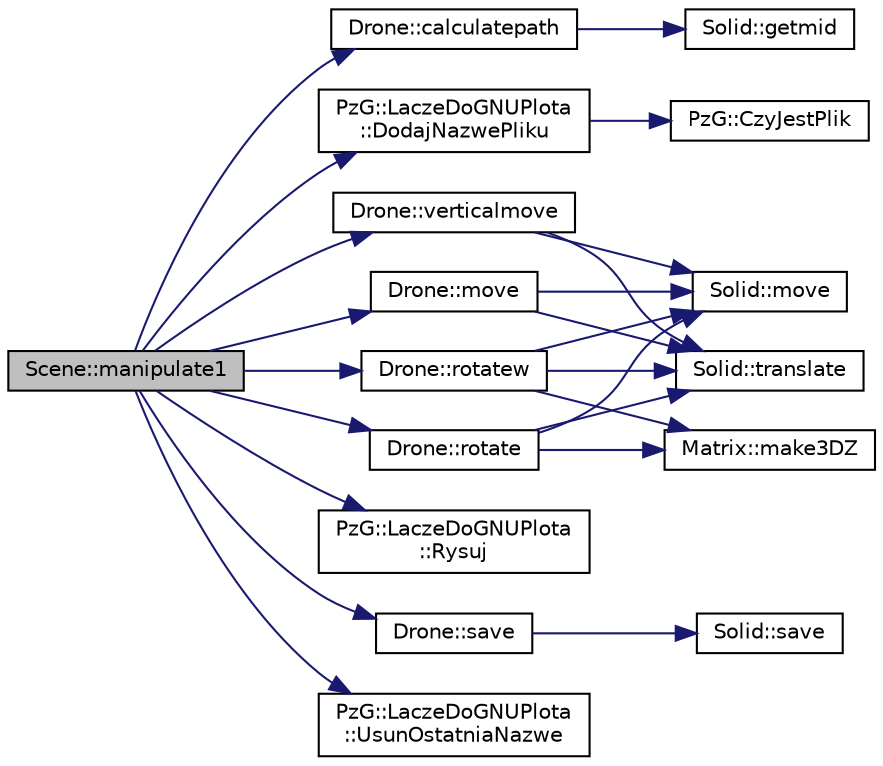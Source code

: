 digraph "Scene::manipulate1"
{
 // LATEX_PDF_SIZE
  edge [fontname="Helvetica",fontsize="10",labelfontname="Helvetica",labelfontsize="10"];
  node [fontname="Helvetica",fontsize="10",shape=record];
  rankdir="LR";
  Node1 [label="Scene::manipulate1",height=0.2,width=0.4,color="black", fillcolor="grey75", style="filled", fontcolor="black",tooltip=" "];
  Node1 -> Node2 [color="midnightblue",fontsize="10",style="solid",fontname="Helvetica"];
  Node2 [label="Drone::calculatepath",height=0.2,width=0.4,color="black", fillcolor="white", style="filled",URL="$class_drone.html#a35461a34f32de4c41960a0da4b882a0c",tooltip=" "];
  Node2 -> Node3 [color="midnightblue",fontsize="10",style="solid",fontname="Helvetica"];
  Node3 [label="Solid::getmid",height=0.2,width=0.4,color="black", fillcolor="white", style="filled",URL="$class_solid.html#ae6f0f233d31de33ee67cbf6b1c186b15",tooltip=" "];
  Node1 -> Node4 [color="midnightblue",fontsize="10",style="solid",fontname="Helvetica"];
  Node4 [label="PzG::LaczeDoGNUPlota\l::DodajNazwePliku",height=0.2,width=0.4,color="black", fillcolor="white", style="filled",URL="$class_pz_g_1_1_lacze_do_g_n_u_plota.html#a34bd48f57c0fd69c12bf4127a1cacd8f",tooltip="Dodaje nazwę pliku."];
  Node4 -> Node5 [color="midnightblue",fontsize="10",style="solid",fontname="Helvetica"];
  Node5 [label="PzG::CzyJestPlik",height=0.2,width=0.4,color="black", fillcolor="white", style="filled",URL="$namespace_pz_g.html#ae1ae4d36f66c77879380ba73da8e20e3",tooltip=" "];
  Node1 -> Node6 [color="midnightblue",fontsize="10",style="solid",fontname="Helvetica"];
  Node6 [label="Drone::move",height=0.2,width=0.4,color="black", fillcolor="white", style="filled",URL="$class_drone.html#a48d21a869d0c8051025b20494ae8db19",tooltip=" "];
  Node6 -> Node7 [color="midnightblue",fontsize="10",style="solid",fontname="Helvetica"];
  Node7 [label="Solid::move",height=0.2,width=0.4,color="black", fillcolor="white", style="filled",URL="$class_solid.html#a3b39581af29120802943a28a5a70bab5",tooltip=" "];
  Node6 -> Node8 [color="midnightblue",fontsize="10",style="solid",fontname="Helvetica"];
  Node8 [label="Solid::translate",height=0.2,width=0.4,color="black", fillcolor="white", style="filled",URL="$class_solid.html#a95e4946e09386494a9af560bd9d8feb2",tooltip=" "];
  Node1 -> Node9 [color="midnightblue",fontsize="10",style="solid",fontname="Helvetica"];
  Node9 [label="Drone::rotate",height=0.2,width=0.4,color="black", fillcolor="white", style="filled",URL="$class_drone.html#a9d43801728eee60ad432900b7c3e6049",tooltip=" "];
  Node9 -> Node10 [color="midnightblue",fontsize="10",style="solid",fontname="Helvetica"];
  Node10 [label="Matrix::make3DZ",height=0.2,width=0.4,color="black", fillcolor="white", style="filled",URL="$class_matrix.html#af5a2c629a4ded5bb85c56c0908188560",tooltip=" "];
  Node9 -> Node7 [color="midnightblue",fontsize="10",style="solid",fontname="Helvetica"];
  Node9 -> Node8 [color="midnightblue",fontsize="10",style="solid",fontname="Helvetica"];
  Node1 -> Node11 [color="midnightblue",fontsize="10",style="solid",fontname="Helvetica"];
  Node11 [label="Drone::rotatew",height=0.2,width=0.4,color="black", fillcolor="white", style="filled",URL="$class_drone.html#a0f1e510f390db50d5084281eaf697c93",tooltip=" "];
  Node11 -> Node10 [color="midnightblue",fontsize="10",style="solid",fontname="Helvetica"];
  Node11 -> Node7 [color="midnightblue",fontsize="10",style="solid",fontname="Helvetica"];
  Node11 -> Node8 [color="midnightblue",fontsize="10",style="solid",fontname="Helvetica"];
  Node1 -> Node12 [color="midnightblue",fontsize="10",style="solid",fontname="Helvetica"];
  Node12 [label="PzG::LaczeDoGNUPlota\l::Rysuj",height=0.2,width=0.4,color="black", fillcolor="white", style="filled",URL="$class_pz_g_1_1_lacze_do_g_n_u_plota.html#a065f5b8402737cc62b0ad4f66d028335",tooltip=" "];
  Node1 -> Node13 [color="midnightblue",fontsize="10",style="solid",fontname="Helvetica"];
  Node13 [label="Drone::save",height=0.2,width=0.4,color="black", fillcolor="white", style="filled",URL="$class_drone.html#a57e15be55850fe3cd661b0008b4f650e",tooltip=" "];
  Node13 -> Node14 [color="midnightblue",fontsize="10",style="solid",fontname="Helvetica"];
  Node14 [label="Solid::save",height=0.2,width=0.4,color="black", fillcolor="white", style="filled",URL="$class_solid.html#ab34e84803e8397bc408fc1b3f9ab3a01",tooltip=" "];
  Node1 -> Node15 [color="midnightblue",fontsize="10",style="solid",fontname="Helvetica"];
  Node15 [label="PzG::LaczeDoGNUPlota\l::UsunOstatniaNazwe",height=0.2,width=0.4,color="black", fillcolor="white", style="filled",URL="$class_pz_g_1_1_lacze_do_g_n_u_plota.html#a75f599f17413ea8602c6dbba09f36407",tooltip="Usuwa ostatnią nazwę pliku."];
  Node1 -> Node16 [color="midnightblue",fontsize="10",style="solid",fontname="Helvetica"];
  Node16 [label="Drone::verticalmove",height=0.2,width=0.4,color="black", fillcolor="white", style="filled",URL="$class_drone.html#afaef746e896166beecb2adc74fa46742",tooltip=" "];
  Node16 -> Node7 [color="midnightblue",fontsize="10",style="solid",fontname="Helvetica"];
  Node16 -> Node8 [color="midnightblue",fontsize="10",style="solid",fontname="Helvetica"];
}
